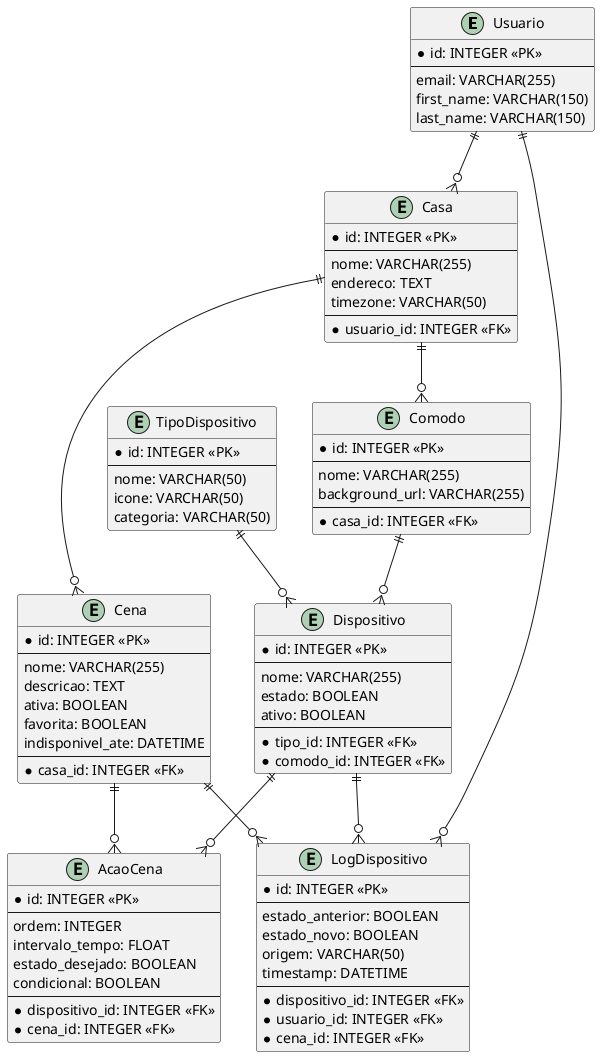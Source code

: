 @startuml
entity Usuario {
  *id: INTEGER <<PK>>
  --
  email: VARCHAR(255)
  first_name: VARCHAR(150)
  last_name: VARCHAR(150)
}

entity Casa {
  *id: INTEGER <<PK>>
  --
  nome: VARCHAR(255)
  endereco: TEXT
  timezone: VARCHAR(50)
  --
  *usuario_id: INTEGER <<FK>>
}

entity Comodo {
  *id: INTEGER <<PK>>
  --
  nome: VARCHAR(255)
  background_url: VARCHAR(255)
  --
  *casa_id: INTEGER <<FK>>
}

entity TipoDispositivo {
  *id: INTEGER <<PK>>
  --
  nome: VARCHAR(50)
  icone: VARCHAR(50)
  categoria: VARCHAR(50)
}

entity Dispositivo {
  *id: INTEGER <<PK>>
  --
  nome: VARCHAR(255)
  estado: BOOLEAN
  ativo: BOOLEAN
  --
  *tipo_id: INTEGER <<FK>>
  *comodo_id: INTEGER <<FK>>
}

entity Cena {
  *id: INTEGER <<PK>>
  --
  nome: VARCHAR(255)
  descricao: TEXT
  ativa: BOOLEAN
  favorita: BOOLEAN
  indisponivel_ate: DATETIME
  --
  *casa_id: INTEGER <<FK>>
}

entity AcaoCena {
  *id: INTEGER <<PK>>
  --
  ordem: INTEGER
  intervalo_tempo: FLOAT
  estado_desejado: BOOLEAN
  condicional: BOOLEAN
  --
  *dispositivo_id: INTEGER <<FK>>
  *cena_id: INTEGER <<FK>>
}

entity LogDispositivo {
  *id: INTEGER <<PK>>
  --
  estado_anterior: BOOLEAN
  estado_novo: BOOLEAN
  origem: VARCHAR(50)
  timestamp: DATETIME
  --
  *dispositivo_id: INTEGER <<FK>>
  *usuario_id: INTEGER <<FK>>
  *cena_id: INTEGER <<FK>>
}

Usuario ||--o{ Casa
Casa ||--o{ Comodo
Casa ||--o{ Cena
Comodo ||--o{ Dispositivo
TipoDispositivo ||--o{ Dispositivo
Cena ||--o{ AcaoCena
Dispositivo ||--o{ AcaoCena
Dispositivo ||--o{ LogDispositivo
Usuario ||--o{ LogDispositivo
Cena ||--o{ LogDispositivo
@enduml